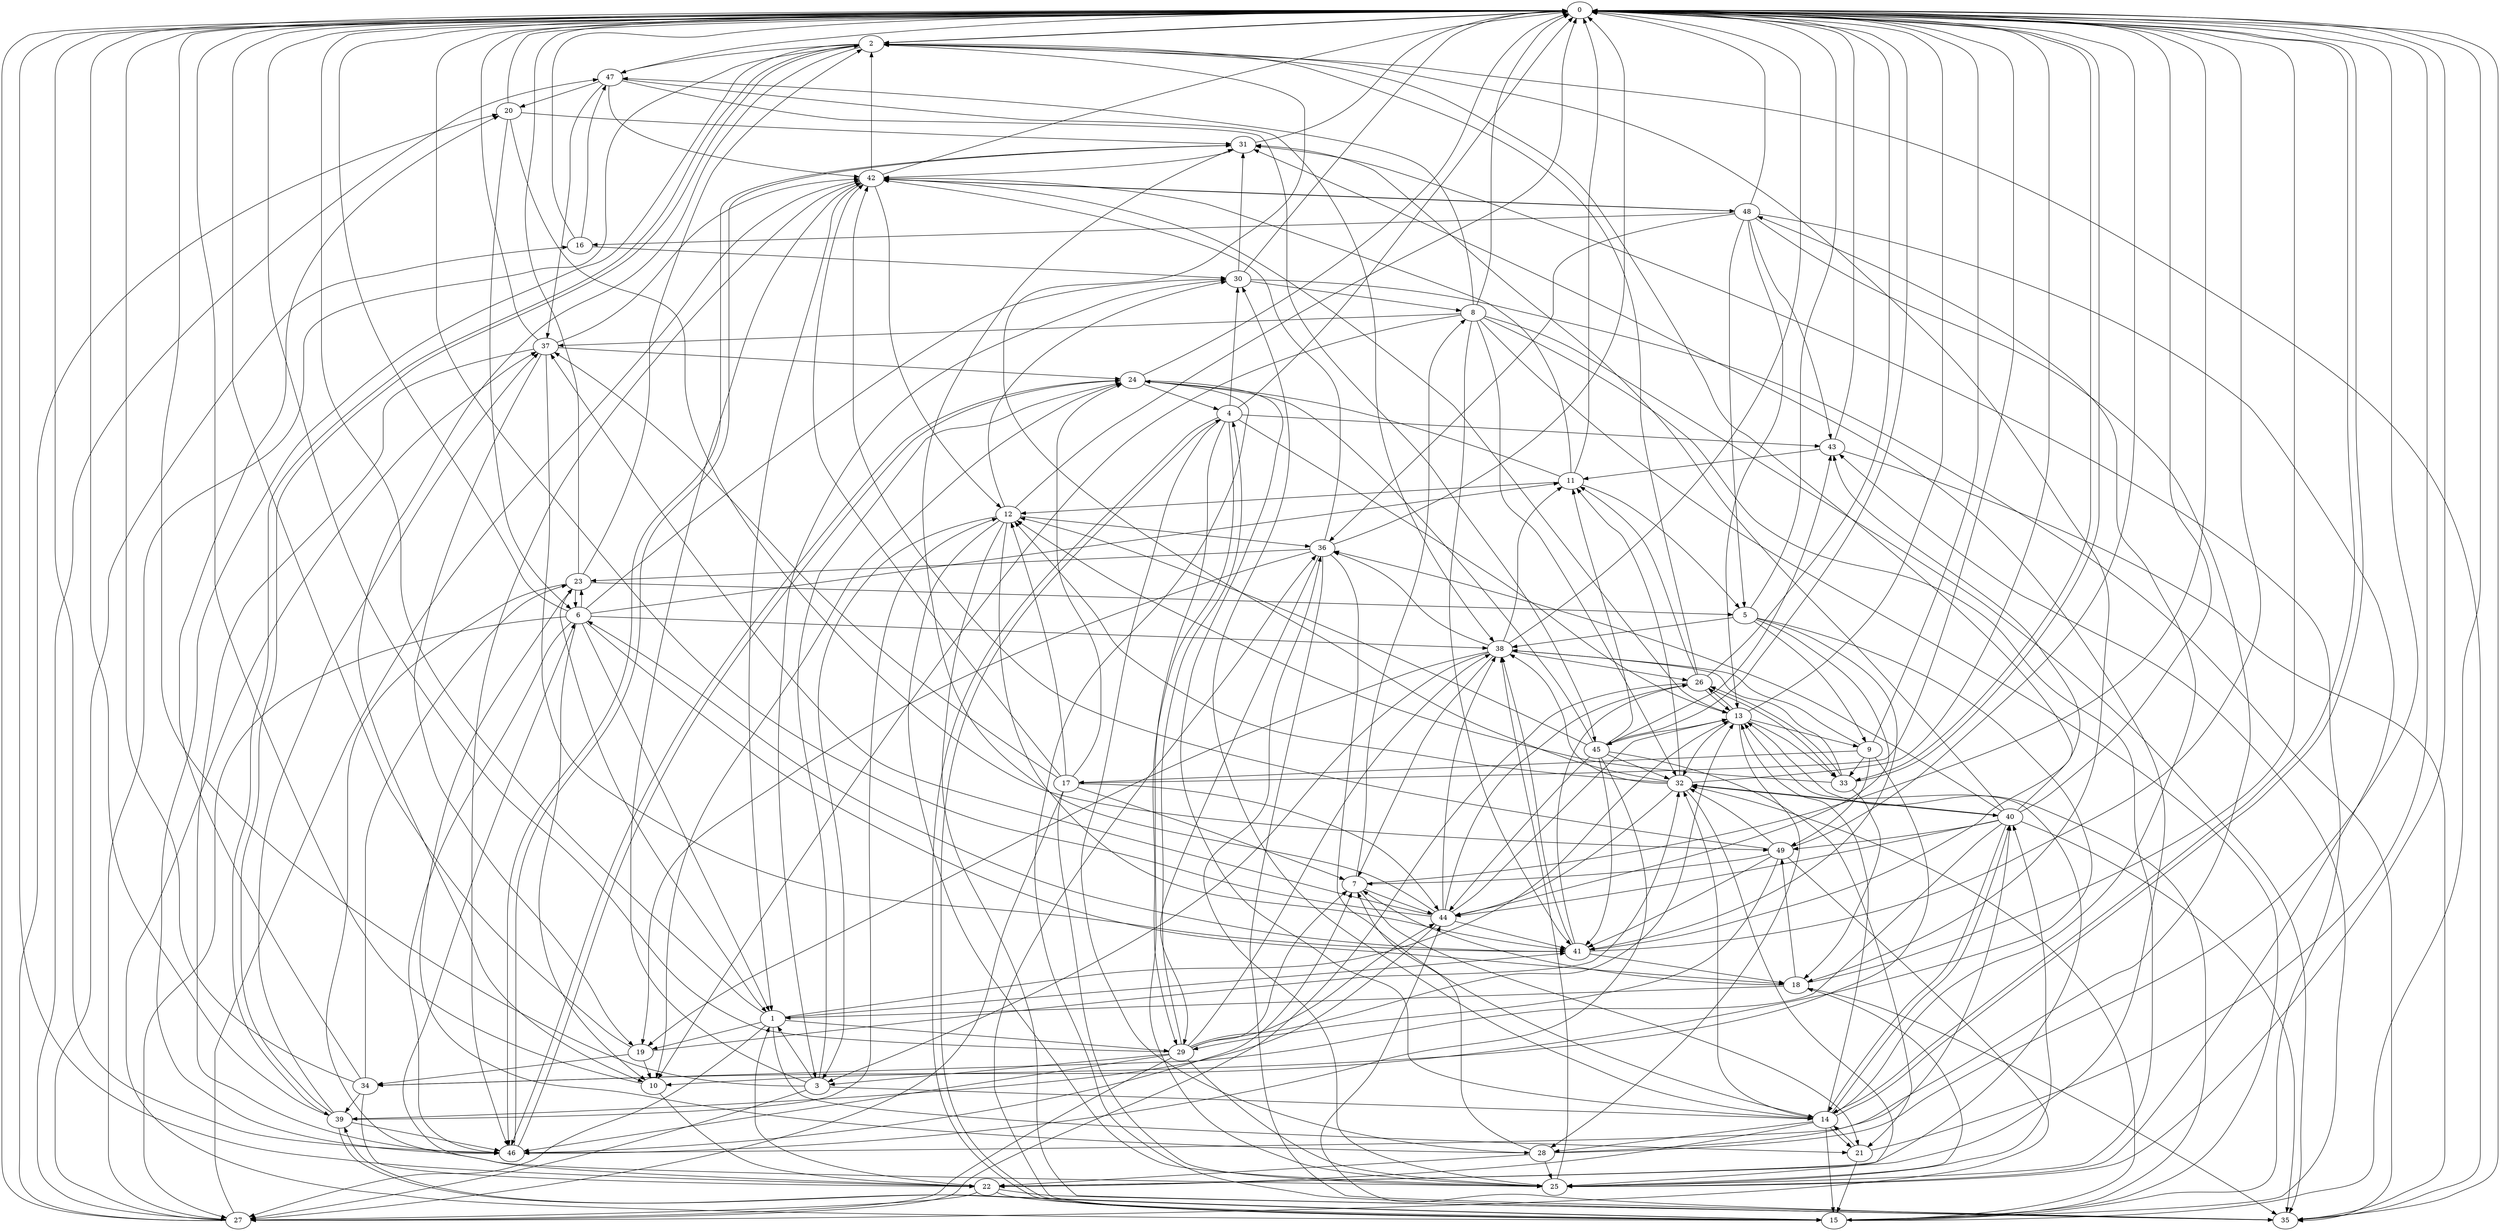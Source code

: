 strict digraph "" {
	0	 [component_delay=3];
	2	 [component_delay=3];
	0 -> 2	 [wire_delay=1];
	14	 [component_delay=3];
	0 -> 14	 [wire_delay=1];
	33	 [component_delay=3];
	0 -> 33	 [wire_delay=1];
	1	 [component_delay=3];
	1 -> 0	 [wire_delay=1];
	13	 [component_delay=3];
	1 -> 13	 [wire_delay=1];
	19	 [component_delay=3];
	1 -> 19	 [wire_delay=1];
	21	 [component_delay=3];
	1 -> 21	 [wire_delay=1];
	27	 [component_delay=3];
	1 -> 27	 [wire_delay=1];
	29	 [component_delay=3];
	1 -> 29	 [wire_delay=1];
	41	 [component_delay=3];
	1 -> 41	 [wire_delay=1];
	2 -> 0	 [wire_delay=1];
	10	 [component_delay=3];
	2 -> 10	 [wire_delay=1];
	18	 [component_delay=3];
	2 -> 18	 [wire_delay=1];
	2 -> 27	 [wire_delay=1];
	35	 [component_delay=3];
	2 -> 35	 [wire_delay=1];
	39	 [component_delay=3];
	2 -> 39	 [wire_delay=1];
	46	 [component_delay=3];
	2 -> 46	 [wire_delay=1];
	47	 [component_delay=3];
	2 -> 47	 [wire_delay=1];
	3	 [component_delay=3];
	3 -> 0	 [wire_delay=1];
	3 -> 1	 [wire_delay=1];
	3 -> 14	 [wire_delay=1];
	24	 [component_delay=3];
	3 -> 24	 [wire_delay=1];
	3 -> 27	 [wire_delay=1];
	42	 [component_delay=3];
	3 -> 42	 [wire_delay=1];
	4	 [component_delay=3];
	4 -> 0	 [wire_delay=1];
	4 -> 13	 [wire_delay=1];
	15	 [component_delay=3];
	4 -> 15	 [wire_delay=1];
	25	 [component_delay=3];
	4 -> 25	 [wire_delay=1];
	28	 [component_delay=3];
	4 -> 28	 [wire_delay=1];
	4 -> 29	 [wire_delay=1];
	30	 [component_delay=3];
	4 -> 30	 [wire_delay=1];
	43	 [component_delay=3];
	4 -> 43	 [wire_delay=1];
	5	 [component_delay=3];
	5 -> 0	 [wire_delay=1];
	9	 [component_delay=3];
	5 -> 9	 [wire_delay=1];
	34	 [component_delay=3];
	5 -> 34	 [wire_delay=1];
	38	 [component_delay=3];
	5 -> 38	 [wire_delay=1];
	5 -> 41	 [wire_delay=1];
	44	 [component_delay=3];
	5 -> 44	 [wire_delay=1];
	6	 [component_delay=3];
	6 -> 0	 [wire_delay=1];
	6 -> 1	 [wire_delay=1];
	6 -> 10	 [wire_delay=1];
	11	 [component_delay=3];
	6 -> 11	 [wire_delay=1];
	6 -> 18	 [wire_delay=1];
	23	 [component_delay=3];
	6 -> 23	 [wire_delay=1];
	6 -> 27	 [wire_delay=1];
	6 -> 30	 [wire_delay=1];
	6 -> 38	 [wire_delay=1];
	6 -> 46	 [wire_delay=1];
	7	 [component_delay=3];
	7 -> 0	 [wire_delay=1];
	8	 [component_delay=3];
	7 -> 8	 [wire_delay=1];
	7 -> 21	 [wire_delay=1];
	7 -> 44	 [wire_delay=1];
	8 -> 0	 [wire_delay=1];
	8 -> 10	 [wire_delay=1];
	8 -> 15	 [wire_delay=1];
	8 -> 25	 [wire_delay=1];
	32	 [component_delay=3];
	8 -> 32	 [wire_delay=1];
	8 -> 35	 [wire_delay=1];
	37	 [component_delay=3];
	8 -> 37	 [wire_delay=1];
	8 -> 41	 [wire_delay=1];
	8 -> 47	 [wire_delay=1];
	9 -> 0	 [wire_delay=1];
	9 -> 10	 [wire_delay=1];
	17	 [component_delay=3];
	9 -> 17	 [wire_delay=1];
	9 -> 33	 [wire_delay=1];
	9 -> 38	 [wire_delay=1];
	49	 [component_delay=3];
	9 -> 49	 [wire_delay=1];
	10 -> 0	 [wire_delay=1];
	22	 [component_delay=3];
	10 -> 22	 [wire_delay=1];
	11 -> 0	 [wire_delay=1];
	11 -> 5	 [wire_delay=1];
	12	 [component_delay=3];
	11 -> 12	 [wire_delay=1];
	11 -> 24	 [wire_delay=1];
	11 -> 42	 [wire_delay=1];
	12 -> 0	 [wire_delay=1];
	12 -> 3	 [wire_delay=1];
	12 -> 25	 [wire_delay=1];
	12 -> 30	 [wire_delay=1];
	12 -> 35	 [wire_delay=1];
	36	 [component_delay=3];
	12 -> 36	 [wire_delay=1];
	12 -> 41	 [wire_delay=1];
	13 -> 0	 [wire_delay=1];
	13 -> 9	 [wire_delay=1];
	26	 [component_delay=3];
	13 -> 26	 [wire_delay=1];
	13 -> 28	 [wire_delay=1];
	13 -> 32	 [wire_delay=1];
	13 -> 33	 [wire_delay=1];
	13 -> 42	 [wire_delay=1];
	45	 [component_delay=3];
	13 -> 45	 [wire_delay=1];
	14 -> 0	 [wire_delay=1];
	14 -> 13	 [wire_delay=1];
	14 -> 15	 [wire_delay=1];
	14 -> 21	 [wire_delay=1];
	14 -> 22	 [wire_delay=1];
	14 -> 28	 [wire_delay=1];
	14 -> 30	 [wire_delay=1];
	14 -> 32	 [wire_delay=1];
	40	 [component_delay=3];
	14 -> 40	 [wire_delay=1];
	48	 [component_delay=3];
	14 -> 48	 [wire_delay=1];
	15 -> 0	 [wire_delay=1];
	15 -> 4	 [wire_delay=1];
	15 -> 13	 [wire_delay=1];
	31	 [component_delay=3];
	15 -> 31	 [wire_delay=1];
	15 -> 32	 [wire_delay=1];
	15 -> 36	 [wire_delay=1];
	15 -> 37	 [wire_delay=1];
	15 -> 39	 [wire_delay=1];
	15 -> 43	 [wire_delay=1];
	16	 [component_delay=3];
	16 -> 0	 [wire_delay=1];
	16 -> 30	 [wire_delay=1];
	16 -> 47	 [wire_delay=1];
	17 -> 0	 [wire_delay=1];
	17 -> 7	 [wire_delay=1];
	17 -> 12	 [wire_delay=1];
	17 -> 24	 [wire_delay=1];
	17 -> 25	 [wire_delay=1];
	17 -> 27	 [wire_delay=1];
	17 -> 37	 [wire_delay=1];
	17 -> 42	 [wire_delay=1];
	17 -> 44	 [wire_delay=1];
	18 -> 0	 [wire_delay=1];
	18 -> 1	 [wire_delay=1];
	18 -> 7	 [wire_delay=1];
	18 -> 35	 [wire_delay=1];
	18 -> 49	 [wire_delay=1];
	19 -> 0	 [wire_delay=1];
	19 -> 10	 [wire_delay=1];
	19 -> 32	 [wire_delay=1];
	19 -> 34	 [wire_delay=1];
	20	 [component_delay=3];
	20 -> 0	 [wire_delay=1];
	20 -> 6	 [wire_delay=1];
	20 -> 31	 [wire_delay=1];
	20 -> 49	 [wire_delay=1];
	21 -> 0	 [wire_delay=1];
	21 -> 14	 [wire_delay=1];
	21 -> 15	 [wire_delay=1];
	22 -> 0	 [wire_delay=1];
	22 -> 1	 [wire_delay=1];
	22 -> 6	 [wire_delay=1];
	22 -> 13	 [wire_delay=1];
	22 -> 15	 [wire_delay=1];
	22 -> 27	 [wire_delay=1];
	22 -> 31	 [wire_delay=1];
	22 -> 35	 [wire_delay=1];
	23 -> 0	 [wire_delay=1];
	23 -> 1	 [wire_delay=1];
	23 -> 2	 [wire_delay=1];
	23 -> 5	 [wire_delay=1];
	23 -> 6	 [wire_delay=1];
	23 -> 25	 [wire_delay=1];
	24 -> 0	 [wire_delay=1];
	24 -> 4	 [wire_delay=1];
	24 -> 10	 [wire_delay=1];
	24 -> 14	 [wire_delay=1];
	24 -> 35	 [wire_delay=1];
	24 -> 46	 [wire_delay=1];
	25 -> 0	 [wire_delay=1];
	25 -> 18	 [wire_delay=1];
	25 -> 36	 [wire_delay=1];
	25 -> 38	 [wire_delay=1];
	25 -> 40	 [wire_delay=1];
	26 -> 0	 [wire_delay=1];
	26 -> 2	 [wire_delay=1];
	26 -> 11	 [wire_delay=1];
	26 -> 13	 [wire_delay=1];
	26 -> 27	 [wire_delay=1];
	26 -> 33	 [wire_delay=1];
	27 -> 0	 [wire_delay=1];
	27 -> 16	 [wire_delay=1];
	27 -> 20	 [wire_delay=1];
	27 -> 42	 [wire_delay=1];
	27 -> 47	 [wire_delay=1];
	28 -> 0	 [wire_delay=1];
	28 -> 7	 [wire_delay=1];
	28 -> 22	 [wire_delay=1];
	28 -> 23	 [wire_delay=1];
	28 -> 25	 [wire_delay=1];
	28 -> 40	 [wire_delay=1];
	29 -> 0	 [wire_delay=1];
	29 -> 3	 [wire_delay=1];
	29 -> 4	 [wire_delay=1];
	29 -> 7	 [wire_delay=1];
	29 -> 13	 [wire_delay=1];
	29 -> 25	 [wire_delay=1];
	29 -> 27	 [wire_delay=1];
	29 -> 38	 [wire_delay=1];
	29 -> 44	 [wire_delay=1];
	29 -> 46	 [wire_delay=1];
	30 -> 0	 [wire_delay=1];
	30 -> 3	 [wire_delay=1];
	30 -> 8	 [wire_delay=1];
	30 -> 31	 [wire_delay=1];
	30 -> 35	 [wire_delay=1];
	31 -> 0	 [wire_delay=1];
	31 -> 42	 [wire_delay=1];
	31 -> 46	 [wire_delay=1];
	32 -> 0	 [wire_delay=1];
	32 -> 2	 [wire_delay=1];
	32 -> 11	 [wire_delay=1];
	32 -> 12	 [wire_delay=1];
	32 -> 25	 [wire_delay=1];
	32 -> 38	 [wire_delay=1];
	32 -> 40	 [wire_delay=1];
	32 -> 44	 [wire_delay=1];
	33 -> 0	 [wire_delay=1];
	33 -> 12	 [wire_delay=1];
	33 -> 18	 [wire_delay=1];
	33 -> 26	 [wire_delay=1];
	33 -> 38	 [wire_delay=1];
	34 -> 0	 [wire_delay=1];
	34 -> 20	 [wire_delay=1];
	34 -> 22	 [wire_delay=1];
	34 -> 23	 [wire_delay=1];
	34 -> 39	 [wire_delay=1];
	35 -> 0	 [wire_delay=1];
	35 -> 44	 [wire_delay=1];
	36 -> 0	 [wire_delay=1];
	36 -> 14	 [wire_delay=1];
	36 -> 19	 [wire_delay=1];
	36 -> 23	 [wire_delay=1];
	36 -> 29	 [wire_delay=1];
	36 -> 35	 [wire_delay=1];
	36 -> 42	 [wire_delay=1];
	37 -> 0	 [wire_delay=1];
	37 -> 19	 [wire_delay=1];
	37 -> 24	 [wire_delay=1];
	37 -> 41	 [wire_delay=1];
	37 -> 42	 [wire_delay=1];
	37 -> 46	 [wire_delay=1];
	38 -> 0	 [wire_delay=1];
	38 -> 3	 [wire_delay=1];
	38 -> 7	 [wire_delay=1];
	38 -> 11	 [wire_delay=1];
	38 -> 19	 [wire_delay=1];
	38 -> 26	 [wire_delay=1];
	38 -> 36	 [wire_delay=1];
	39 -> 0	 [wire_delay=1];
	39 -> 2	 [wire_delay=1];
	39 -> 12	 [wire_delay=1];
	39 -> 15	 [wire_delay=1];
	39 -> 37	 [wire_delay=1];
	39 -> 46	 [wire_delay=1];
	40 -> 0	 [wire_delay=1];
	40 -> 2	 [wire_delay=1];
	40 -> 14	 [wire_delay=1];
	40 -> 31	 [wire_delay=1];
	40 -> 32	 [wire_delay=1];
	40 -> 34	 [wire_delay=1];
	40 -> 35	 [wire_delay=1];
	40 -> 36	 [wire_delay=1];
	40 -> 44	 [wire_delay=1];
	40 -> 49	 [wire_delay=1];
	41 -> 0	 [wire_delay=1];
	41 -> 6	 [wire_delay=1];
	41 -> 18	 [wire_delay=1];
	41 -> 26	 [wire_delay=1];
	41 -> 38	 [wire_delay=1];
	41 -> 43	 [wire_delay=1];
	42 -> 0	 [wire_delay=1];
	42 -> 1	 [wire_delay=1];
	42 -> 2	 [wire_delay=1];
	42 -> 12	 [wire_delay=1];
	42 -> 46	 [wire_delay=1];
	42 -> 48	 [wire_delay=1];
	43 -> 0	 [wire_delay=1];
	43 -> 11	 [wire_delay=1];
	43 -> 35	 [wire_delay=1];
	44 -> 0	 [wire_delay=1];
	44 -> 13	 [wire_delay=1];
	44 -> 26	 [wire_delay=1];
	44 -> 31	 [wire_delay=1];
	44 -> 37	 [wire_delay=1];
	44 -> 38	 [wire_delay=1];
	44 -> 39	 [wire_delay=1];
	44 -> 41	 [wire_delay=1];
	45 -> 0	 [wire_delay=1];
	45 -> 11	 [wire_delay=1];
	45 -> 12	 [wire_delay=1];
	45 -> 21	 [wire_delay=1];
	45 -> 24	 [wire_delay=1];
	45 -> 32	 [wire_delay=1];
	45 -> 41	 [wire_delay=1];
	45 -> 43	 [wire_delay=1];
	45 -> 44	 [wire_delay=1];
	45 -> 46	 [wire_delay=1];
	46 -> 0	 [wire_delay=1];
	46 -> 7	 [wire_delay=1];
	46 -> 24	 [wire_delay=1];
	46 -> 31	 [wire_delay=1];
	47 -> 0	 [wire_delay=1];
	47 -> 20	 [wire_delay=1];
	47 -> 37	 [wire_delay=1];
	47 -> 38	 [wire_delay=1];
	47 -> 42	 [wire_delay=1];
	47 -> 45	 [wire_delay=1];
	48 -> 0	 [wire_delay=1];
	48 -> 5	 [wire_delay=1];
	48 -> 13	 [wire_delay=1];
	48 -> 16	 [wire_delay=1];
	48 -> 25	 [wire_delay=1];
	48 -> 36	 [wire_delay=1];
	48 -> 42	 [wire_delay=1];
	48 -> 43	 [wire_delay=1];
	48 -> 46	 [wire_delay=1];
	49 -> 0	 [wire_delay=1];
	49 -> 7	 [wire_delay=1];
	49 -> 27	 [wire_delay=1];
	49 -> 29	 [wire_delay=1];
	49 -> 32	 [wire_delay=1];
	49 -> 41	 [wire_delay=1];
	49 -> 42	 [wire_delay=1];
}
